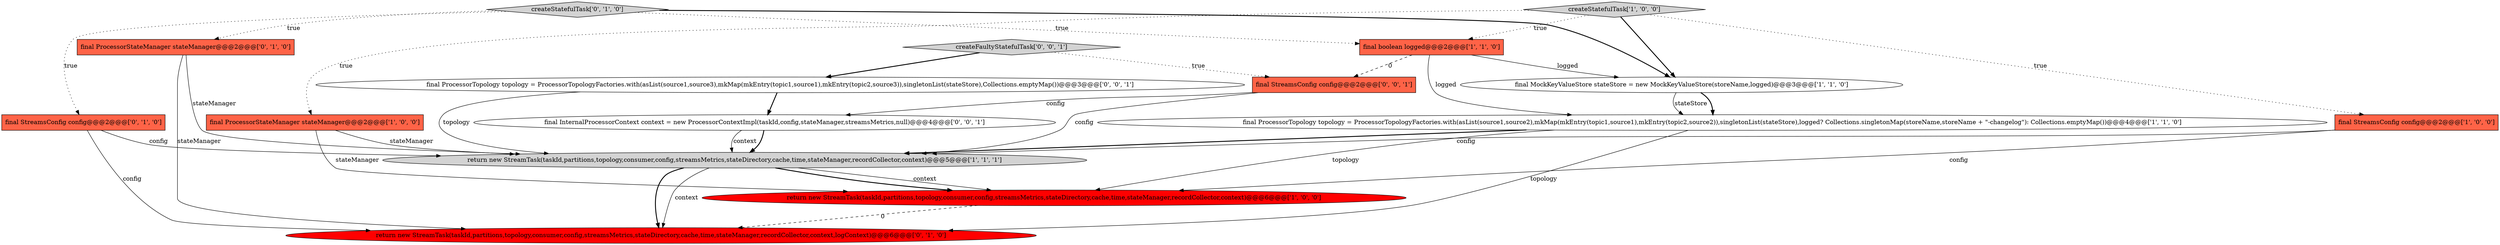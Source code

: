 digraph {
8 [style = filled, label = "final ProcessorStateManager stateManager@@@2@@@['0', '1', '0']", fillcolor = tomato, shape = box image = "AAA0AAABBB2BBB"];
5 [style = filled, label = "final MockKeyValueStore stateStore = new MockKeyValueStore(storeName,logged)@@@3@@@['1', '1', '0']", fillcolor = white, shape = ellipse image = "AAA0AAABBB1BBB"];
4 [style = filled, label = "createStatefulTask['1', '0', '0']", fillcolor = lightgray, shape = diamond image = "AAA0AAABBB1BBB"];
1 [style = filled, label = "return new StreamTask(taskId,partitions,topology,consumer,config,streamsMetrics,stateDirectory,cache,time,stateManager,recordCollector,context)@@@6@@@['1', '0', '0']", fillcolor = red, shape = ellipse image = "AAA1AAABBB1BBB"];
7 [style = filled, label = "final boolean logged@@@2@@@['1', '1', '0']", fillcolor = tomato, shape = box image = "AAA0AAABBB1BBB"];
12 [style = filled, label = "createFaultyStatefulTask['0', '0', '1']", fillcolor = lightgray, shape = diamond image = "AAA0AAABBB3BBB"];
14 [style = filled, label = "final ProcessorTopology topology = ProcessorTopologyFactories.with(asList(source1,source3),mkMap(mkEntry(topic1,source1),mkEntry(topic2,source3)),singletonList(stateStore),Collections.emptyMap())@@@3@@@['0', '0', '1']", fillcolor = white, shape = ellipse image = "AAA0AAABBB3BBB"];
3 [style = filled, label = "final ProcessorTopology topology = ProcessorTopologyFactories.with(asList(source1,source2),mkMap(mkEntry(topic1,source1),mkEntry(topic2,source2)),singletonList(stateStore),logged? Collections.singletonMap(storeName,storeName + \"-changelog\"): Collections.emptyMap())@@@4@@@['1', '1', '0']", fillcolor = white, shape = ellipse image = "AAA0AAABBB1BBB"];
9 [style = filled, label = "final StreamsConfig config@@@2@@@['0', '1', '0']", fillcolor = tomato, shape = box image = "AAA0AAABBB2BBB"];
0 [style = filled, label = "final ProcessorStateManager stateManager@@@2@@@['1', '0', '0']", fillcolor = tomato, shape = box image = "AAA0AAABBB1BBB"];
13 [style = filled, label = "final StreamsConfig config@@@2@@@['0', '0', '1']", fillcolor = tomato, shape = box image = "AAA0AAABBB3BBB"];
15 [style = filled, label = "final InternalProcessorContext context = new ProcessorContextImpl(taskId,config,stateManager,streamsMetrics,null)@@@4@@@['0', '0', '1']", fillcolor = white, shape = ellipse image = "AAA0AAABBB3BBB"];
11 [style = filled, label = "createStatefulTask['0', '1', '0']", fillcolor = lightgray, shape = diamond image = "AAA0AAABBB2BBB"];
10 [style = filled, label = "return new StreamTask(taskId,partitions,topology,consumer,config,streamsMetrics,stateDirectory,cache,time,stateManager,recordCollector,context,logContext)@@@6@@@['0', '1', '0']", fillcolor = red, shape = ellipse image = "AAA1AAABBB2BBB"];
2 [style = filled, label = "final StreamsConfig config@@@2@@@['1', '0', '0']", fillcolor = tomato, shape = box image = "AAA0AAABBB1BBB"];
6 [style = filled, label = "return new StreamTask(taskId,partitions,topology,consumer,config,streamsMetrics,stateDirectory,cache,time,stateManager,recordCollector,context)@@@5@@@['1', '1', '1']", fillcolor = lightgray, shape = ellipse image = "AAA0AAABBB1BBB"];
3->1 [style = solid, label="topology"];
5->3 [style = bold, label=""];
0->6 [style = solid, label="stateManager"];
11->7 [style = dotted, label="true"];
13->6 [style = solid, label="config"];
13->15 [style = solid, label="config"];
8->10 [style = solid, label="stateManager"];
2->6 [style = solid, label="config"];
14->6 [style = solid, label="topology"];
0->1 [style = solid, label="stateManager"];
4->0 [style = dotted, label="true"];
4->7 [style = dotted, label="true"];
7->5 [style = solid, label="logged"];
3->6 [style = bold, label=""];
7->3 [style = solid, label="logged"];
15->6 [style = bold, label=""];
11->9 [style = dotted, label="true"];
1->10 [style = dashed, label="0"];
9->6 [style = solid, label="config"];
6->1 [style = bold, label=""];
11->5 [style = bold, label=""];
12->13 [style = dotted, label="true"];
5->3 [style = solid, label="stateStore"];
3->10 [style = solid, label="topology"];
6->10 [style = bold, label=""];
12->14 [style = bold, label=""];
7->13 [style = dashed, label="0"];
8->6 [style = solid, label="stateManager"];
11->8 [style = dotted, label="true"];
14->15 [style = bold, label=""];
6->10 [style = solid, label="context"];
15->6 [style = solid, label="context"];
2->1 [style = solid, label="config"];
4->5 [style = bold, label=""];
4->2 [style = dotted, label="true"];
6->1 [style = solid, label="context"];
9->10 [style = solid, label="config"];
}
